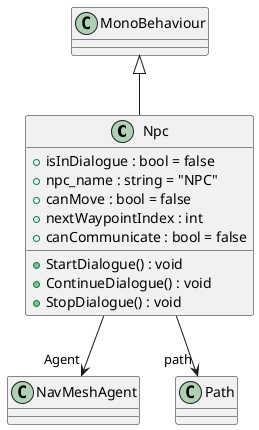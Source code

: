 @startuml
class Npc {
    + isInDialogue : bool = false
    + npc_name : string = "NPC"
    + canMove : bool = false
    + nextWaypointIndex : int
    + canCommunicate : bool = false
    + StartDialogue() : void
    + ContinueDialogue() : void
    + StopDialogue() : void
}
MonoBehaviour <|-- Npc
Npc --> "Agent" NavMeshAgent
Npc --> "path" Path
@enduml

